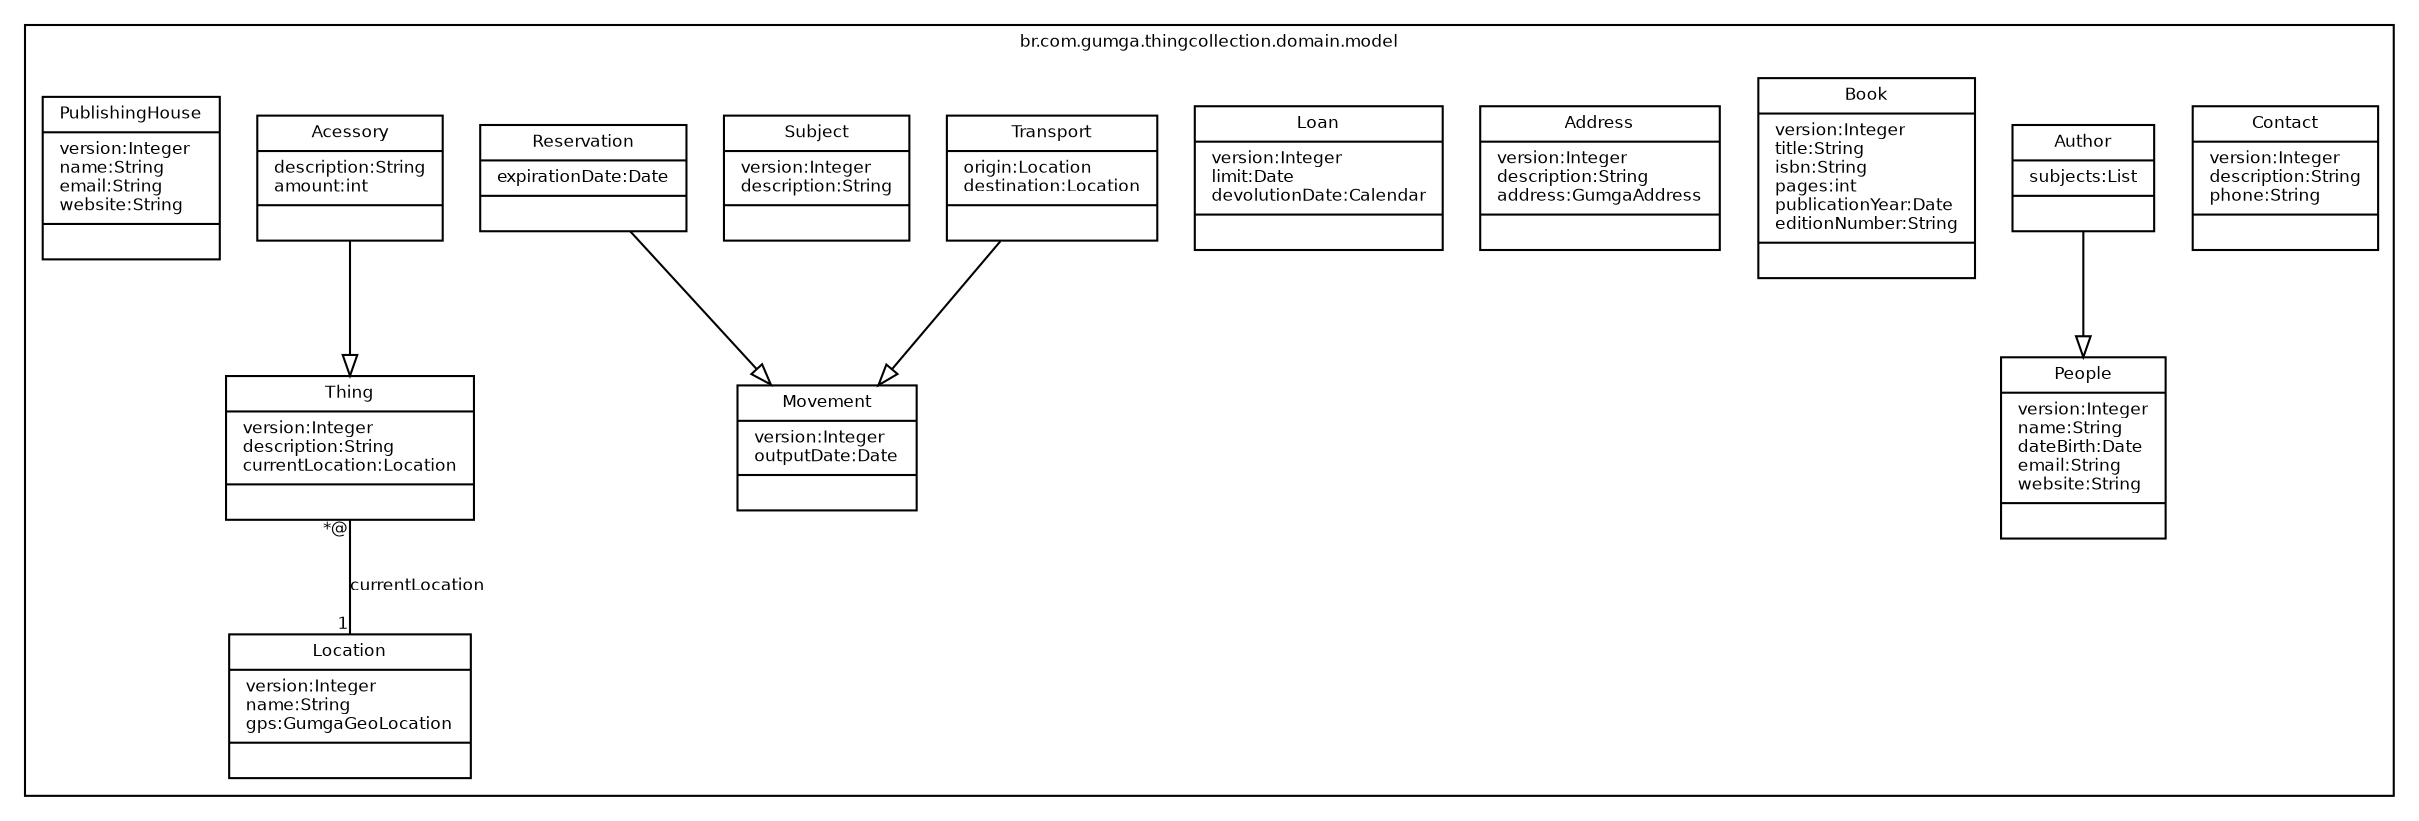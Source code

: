 //Gerado automaticamente por plugin da www.gumga.com.br munif@munifgebara.com.br

digraph G{
fontname = "Bitstream Vera Sans"
fontsize = 8

node [
        fontname = "Bitstream Vera Sans"
        fontsize = 8
        shape = "record"
]

edge [
        fontname = "Bitstream Vera Sans"
        fontsize = 8
]

subgraph clusterbr_com_gumga_thingcollection_domain_model
{
label="br.com.gumga.thingcollection.domain.model";
Contact [label = "{Contact|version:Integer\ldescription:String\lphone:String\l|}"]
Author [label = "{Author|subjects:List\l|}"]
People [label = "{People|version:Integer\lname:String\ldateBirth:Date\lemail:String\lwebsite:String\l|}"]
Book [label = "{Book|version:Integer\ltitle:String\lisbn:String\lpages:int\lpublicationYear:Date\leditionNumber:String\l|}"]
Movement [label = "{Movement|version:Integer\loutputDate:Date\l|}"]
Address [label = "{Address|version:Integer\ldescription:String\laddress:GumgaAddress\l|}"]
Loan [label = "{Loan|version:Integer\llimit:Date\ldevolutionDate:Calendar\l|}"]
Transport [label = "{Transport|origin:Location\ldestination:Location\l|}"]
Subject [label = "{Subject|version:Integer\ldescription:String\l|}"]
Thing [label = "{Thing|version:Integer\ldescription:String\lcurrentLocation:Location\l|}"]
Reservation [label = "{Reservation|expirationDate:Date\l|}"]
Acessory [label = "{Acessory|description:String\lamount:int\l|}"]
PublishingHouse [label = "{PublishingHouse|version:Integer\lname:String\lemail:String\lwebsite:String\l|}"]
Location [label = "{Location|version:Integer\lname:String\lgps:GumgaGeoLocation\l|}"]

}

edge [ arrowhead = "empty" headlabel = "" taillabel = ""] Transport -> Movement
edge [ arrowhead = "empty" headlabel = "" taillabel = ""] Acessory -> Thing
edge [ arrowhead = "empty" headlabel = "" taillabel = ""] Author -> People
edge [ arrowhead = "empty" headlabel = "" taillabel = ""] Reservation -> Movement
edge [arrowhead = "none" headlabel = "1" taillabel = "*@"] Thing -> Location [label = "currentLocation"]

}

